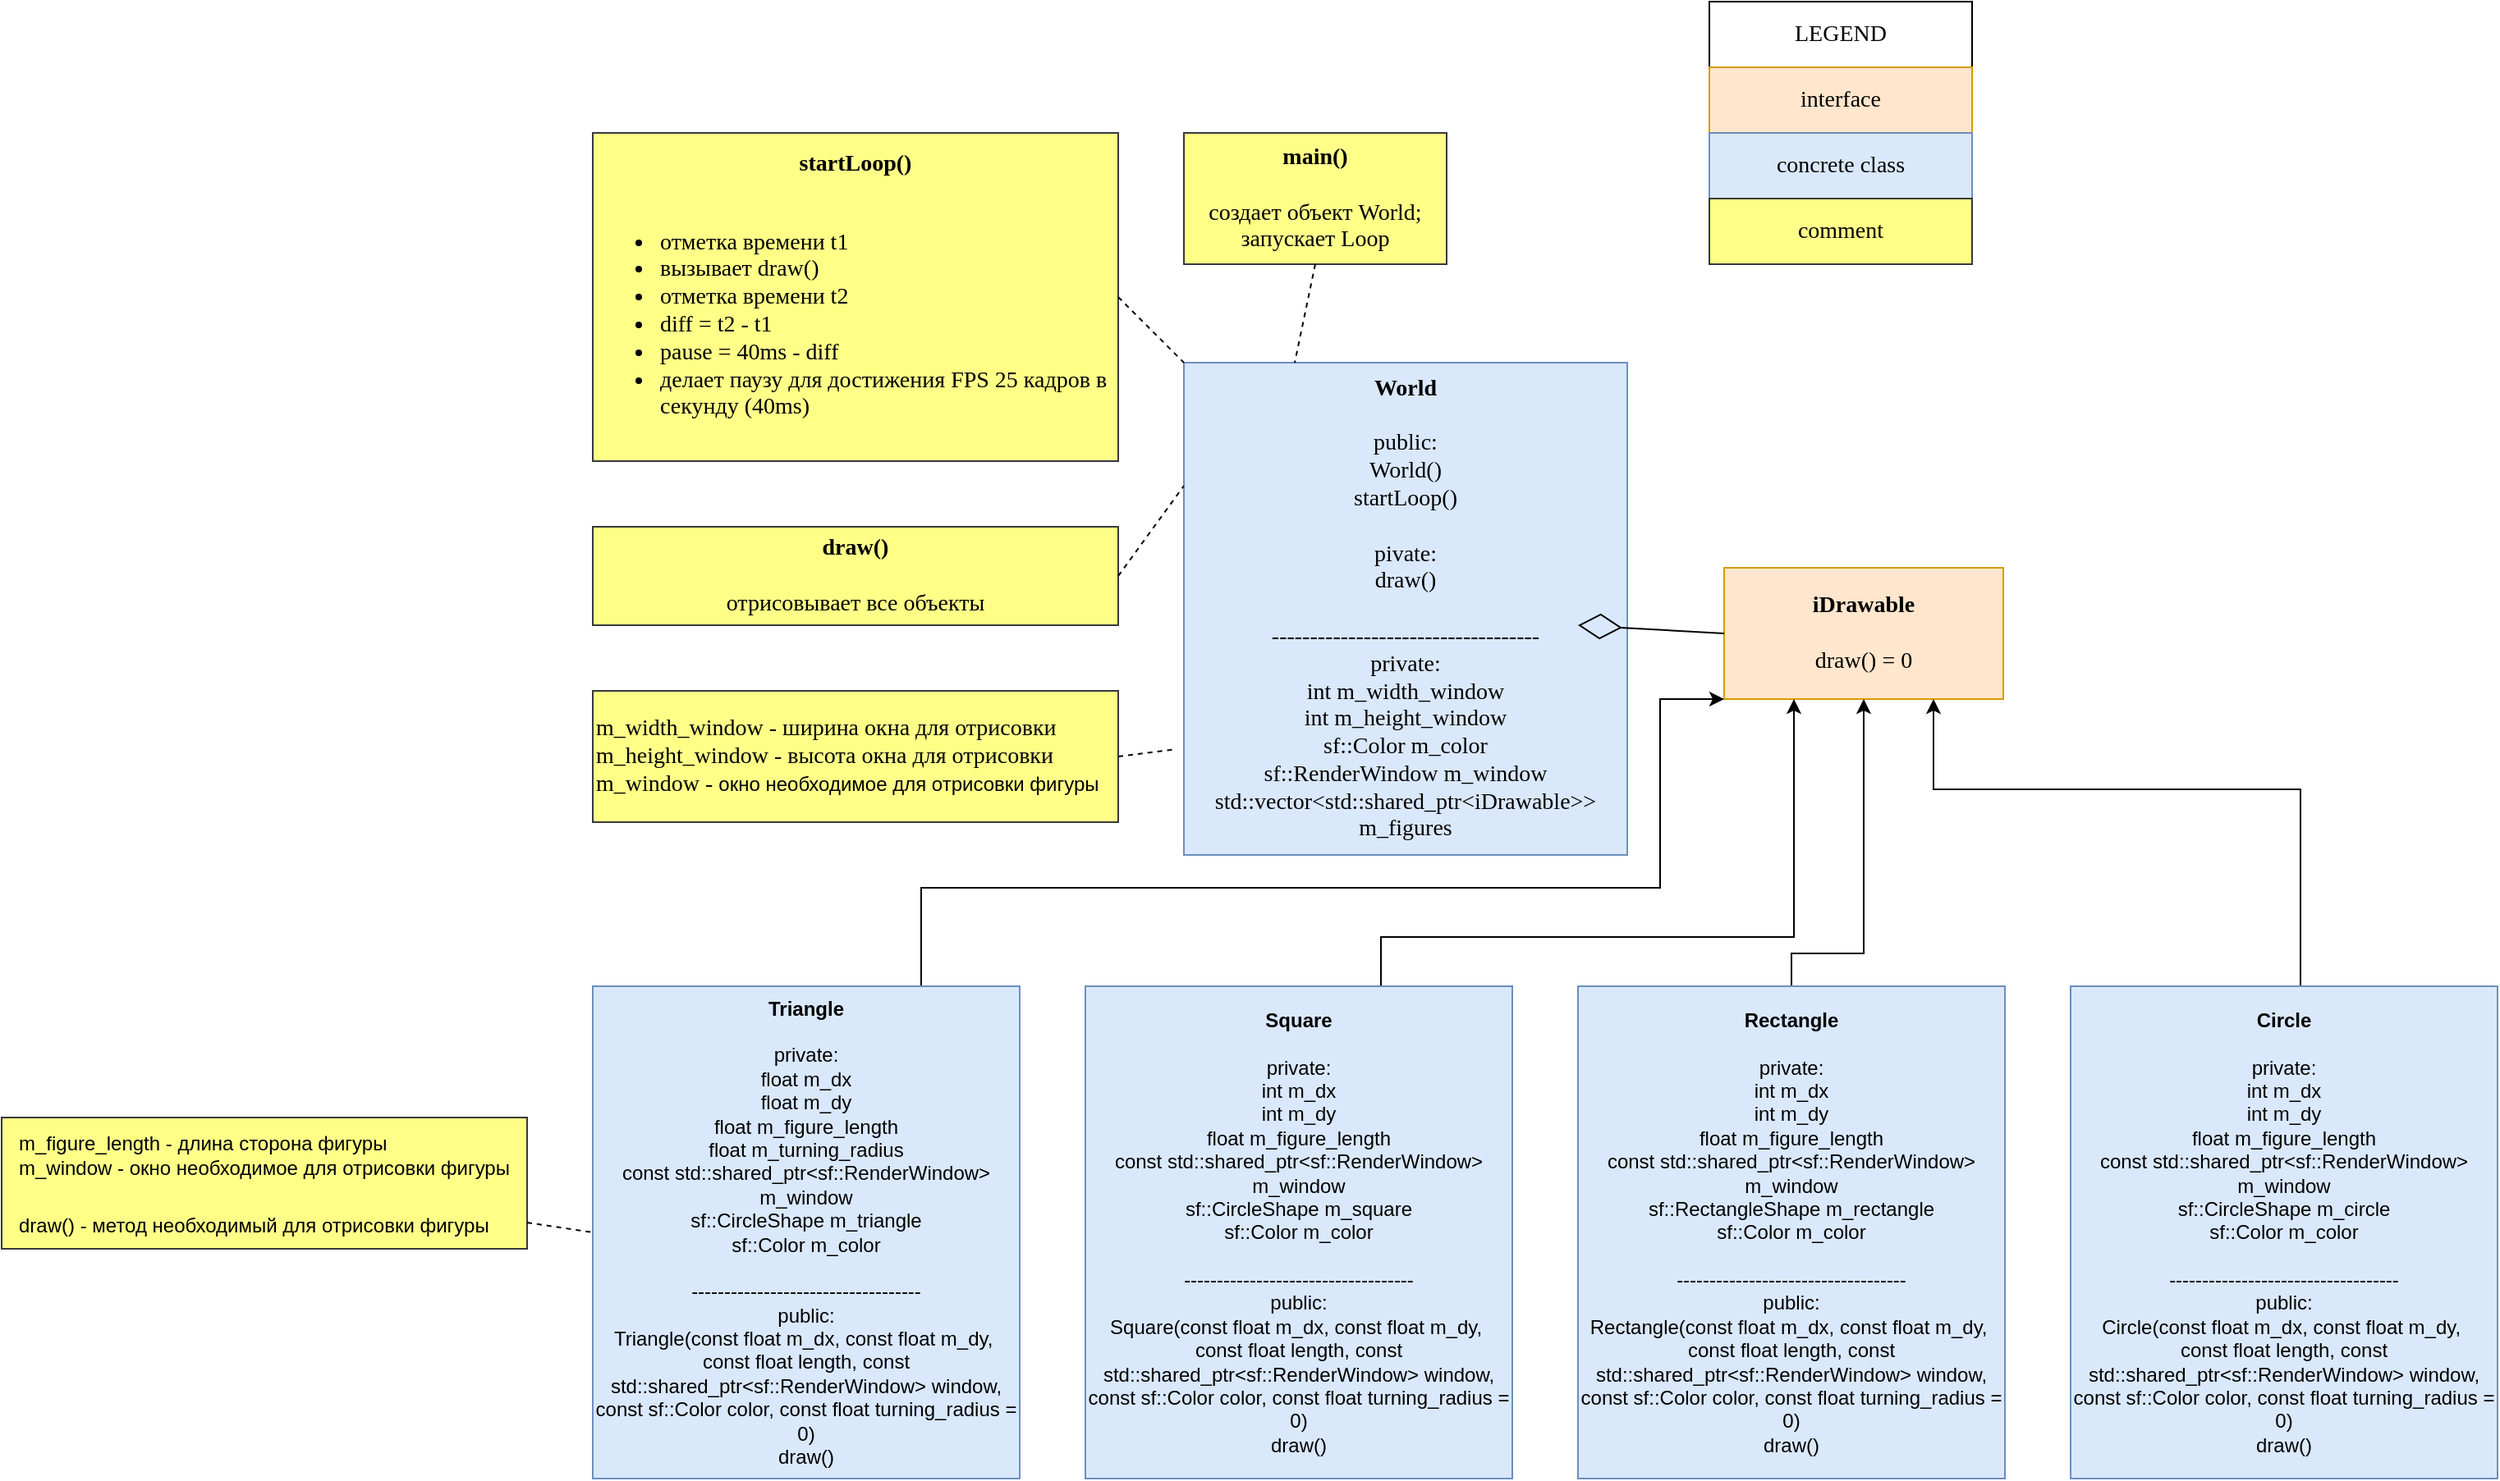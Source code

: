<mxfile version="20.5.3" type="device"><diagram id="C5RBs43oDa-KdzZeNtuy" name="Page-1"><mxGraphModel dx="2557" dy="973" grid="1" gridSize="10" guides="1" tooltips="1" connect="1" arrows="1" fold="1" page="1" pageScale="1" pageWidth="827" pageHeight="1169" math="0" shadow="0"><root><mxCell id="WIyWlLk6GJQsqaUBKTNV-0"/><mxCell id="WIyWlLk6GJQsqaUBKTNV-1" parent="WIyWlLk6GJQsqaUBKTNV-0"/><mxCell id="G0LiLgfOmhkkvJu92zh--0" value="&lt;font face=&quot;Times New Roman&quot; style=&quot;font-size: 14px;&quot;&gt;&lt;b&gt;iDrawable&lt;/b&gt;&lt;br&gt;&lt;br&gt;draw() = 0&lt;/font&gt;" style="rounded=0;whiteSpace=wrap;html=1;fillColor=#ffe6cc;strokeColor=#d79b00;" parent="WIyWlLk6GJQsqaUBKTNV-1" vertex="1"><mxGeometry x="329" y="545" width="170" height="80" as="geometry"/></mxCell><mxCell id="G0LiLgfOmhkkvJu92zh--2" value="&lt;b&gt;World&lt;/b&gt;&lt;br&gt;&lt;br&gt;public:&lt;br&gt;World()&lt;br&gt;startLoop()&lt;br&gt;&lt;br&gt;pivate:&lt;br&gt;draw()&lt;br&gt;&lt;br&gt;-----------------------------------&lt;br&gt;private:&lt;br&gt;int m_width_window&lt;br&gt;int m_height_window&lt;br&gt;&lt;span style=&quot;font-size: 14px;&quot;&gt;sf::Color m_color&lt;/span&gt;&lt;br&gt;&lt;span style=&quot;font-size: 14px;&quot;&gt;sf::RenderWindow m_window&lt;/span&gt;&lt;br&gt;&lt;span style=&quot;font-size: 14px;&quot;&gt;std::vector&amp;lt;std::shared_ptr&amp;lt;iDrawable&amp;gt;&amp;gt; m_figures&lt;/span&gt;" style="rounded=0;whiteSpace=wrap;html=1;fontFamily=Times New Roman;fontSize=14;fillColor=#dae8fc;strokeColor=#6c8ebf;" parent="WIyWlLk6GJQsqaUBKTNV-1" vertex="1"><mxGeometry y="420" width="270" height="300" as="geometry"/></mxCell><mxCell id="G0LiLgfOmhkkvJu92zh--5" value="" style="endArrow=diamondThin;endFill=0;endSize=24;html=1;rounded=0;fontFamily=Times New Roman;fontSize=14;exitX=0;exitY=0.5;exitDx=0;exitDy=0;" parent="WIyWlLk6GJQsqaUBKTNV-1" source="G0LiLgfOmhkkvJu92zh--0" edge="1"><mxGeometry width="160" relative="1" as="geometry"><mxPoint x="290" y="520" as="sourcePoint"/><mxPoint x="240" y="580" as="targetPoint"/></mxGeometry></mxCell><mxCell id="G0LiLgfOmhkkvJu92zh--12" value="&lt;b&gt;startLoop()&lt;/b&gt;&lt;br&gt;&lt;br&gt;&lt;ul&gt;&lt;li style=&quot;text-align: left;&quot;&gt;отметка времени t1&lt;/li&gt;&lt;li style=&quot;text-align: left;&quot;&gt;вызывает draw()&lt;/li&gt;&lt;li style=&quot;text-align: left;&quot;&gt;отметка времени t2&lt;/li&gt;&lt;li style=&quot;text-align: left;&quot;&gt;diff = t2 - t1&lt;/li&gt;&lt;li style=&quot;text-align: left;&quot;&gt;pause = 40ms - diff&lt;/li&gt;&lt;li style=&quot;text-align: left;&quot;&gt;делает паузу для достижения FPS 25 кадров в секунду (40ms)&lt;/li&gt;&lt;/ul&gt;" style="rounded=0;whiteSpace=wrap;html=1;fontFamily=Times New Roman;fontSize=14;fillColor=#ffff88;strokeColor=#36393d;" parent="WIyWlLk6GJQsqaUBKTNV-1" vertex="1"><mxGeometry x="-360" y="280" width="320" height="200" as="geometry"/></mxCell><mxCell id="G0LiLgfOmhkkvJu92zh--13" value="" style="endArrow=none;dashed=1;html=1;rounded=0;fontFamily=Times New Roman;fontSize=14;exitX=1;exitY=0.5;exitDx=0;exitDy=0;entryX=0;entryY=0;entryDx=0;entryDy=0;" parent="WIyWlLk6GJQsqaUBKTNV-1" source="G0LiLgfOmhkkvJu92zh--12" target="G0LiLgfOmhkkvJu92zh--2" edge="1"><mxGeometry width="50" height="50" relative="1" as="geometry"><mxPoint x="290" y="630" as="sourcePoint"/><mxPoint x="340" y="580" as="targetPoint"/></mxGeometry></mxCell><mxCell id="G0LiLgfOmhkkvJu92zh--14" value="&lt;b&gt;draw()&lt;/b&gt;&lt;br&gt;&lt;br&gt;отрисовывает все объекты" style="rounded=0;whiteSpace=wrap;html=1;fontFamily=Times New Roman;fontSize=14;fillColor=#ffff88;strokeColor=#36393d;" parent="WIyWlLk6GJQsqaUBKTNV-1" vertex="1"><mxGeometry x="-360" y="520" width="320" height="60" as="geometry"/></mxCell><mxCell id="G0LiLgfOmhkkvJu92zh--15" value="" style="endArrow=none;dashed=1;html=1;rounded=0;fontFamily=Times New Roman;fontSize=14;exitX=1;exitY=0.5;exitDx=0;exitDy=0;entryX=0;entryY=0.25;entryDx=0;entryDy=0;" parent="WIyWlLk6GJQsqaUBKTNV-1" source="G0LiLgfOmhkkvJu92zh--14" target="G0LiLgfOmhkkvJu92zh--2" edge="1"><mxGeometry width="50" height="50" relative="1" as="geometry"><mxPoint x="290" y="510" as="sourcePoint"/><mxPoint x="340" y="460" as="targetPoint"/></mxGeometry></mxCell><mxCell id="G0LiLgfOmhkkvJu92zh--24" value="&lt;b&gt;main()&lt;/b&gt;&lt;br&gt;&lt;br&gt;создает объект World;&lt;br&gt;запускает Loop" style="rounded=0;whiteSpace=wrap;html=1;fontFamily=Times New Roman;fontSize=14;fillColor=#ffff88;strokeColor=#36393d;" parent="WIyWlLk6GJQsqaUBKTNV-1" vertex="1"><mxGeometry y="280" width="160" height="80" as="geometry"/></mxCell><mxCell id="G0LiLgfOmhkkvJu92zh--25" value="" style="endArrow=none;dashed=1;html=1;rounded=0;fontFamily=Times New Roman;fontSize=14;exitX=0.5;exitY=1;exitDx=0;exitDy=0;entryX=0.25;entryY=0;entryDx=0;entryDy=0;" parent="WIyWlLk6GJQsqaUBKTNV-1" source="G0LiLgfOmhkkvJu92zh--24" target="G0LiLgfOmhkkvJu92zh--2" edge="1"><mxGeometry width="50" height="50" relative="1" as="geometry"><mxPoint x="290" y="480" as="sourcePoint"/><mxPoint x="340" y="430" as="targetPoint"/></mxGeometry></mxCell><mxCell id="G0LiLgfOmhkkvJu92zh--26" value="LEGEND" style="rounded=0;whiteSpace=wrap;html=1;fontFamily=Times New Roman;fontSize=14;" parent="WIyWlLk6GJQsqaUBKTNV-1" vertex="1"><mxGeometry x="320" y="200" width="160" height="40" as="geometry"/></mxCell><mxCell id="G0LiLgfOmhkkvJu92zh--28" value="interface" style="rounded=0;whiteSpace=wrap;html=1;fontFamily=Times New Roman;fontSize=14;fillColor=#ffe6cc;strokeColor=#d79b00;" parent="WIyWlLk6GJQsqaUBKTNV-1" vertex="1"><mxGeometry x="320" y="240" width="160" height="40" as="geometry"/></mxCell><mxCell id="G0LiLgfOmhkkvJu92zh--29" value="concrete class" style="rounded=0;whiteSpace=wrap;html=1;fontFamily=Times New Roman;fontSize=14;fillColor=#dae8fc;strokeColor=#6c8ebf;" parent="WIyWlLk6GJQsqaUBKTNV-1" vertex="1"><mxGeometry x="320" y="280" width="160" height="40" as="geometry"/></mxCell><mxCell id="G0LiLgfOmhkkvJu92zh--30" value="comment" style="rounded=0;whiteSpace=wrap;html=1;fontFamily=Times New Roman;fontSize=14;fillColor=#ffff88;strokeColor=#36393d;" parent="WIyWlLk6GJQsqaUBKTNV-1" vertex="1"><mxGeometry x="320" y="320" width="160" height="40" as="geometry"/></mxCell><mxCell id="qfzz8SpwIRfFCkXiBLtR-11" style="edgeStyle=orthogonalEdgeStyle;rounded=0;orthogonalLoop=1;jettySize=auto;html=1;entryX=0;entryY=1;entryDx=0;entryDy=0;" edge="1" parent="WIyWlLk6GJQsqaUBKTNV-1" source="qfzz8SpwIRfFCkXiBLtR-0" target="G0LiLgfOmhkkvJu92zh--0"><mxGeometry relative="1" as="geometry"><Array as="points"><mxPoint x="-160" y="740"/><mxPoint x="290" y="740"/><mxPoint x="290" y="625"/></Array></mxGeometry></mxCell><mxCell id="qfzz8SpwIRfFCkXiBLtR-0" value="&lt;b&gt;Triangle&lt;/b&gt;&lt;br&gt;&lt;br&gt;private:&lt;br&gt;float m_dx&lt;br&gt;float m_dy&lt;br&gt;float m_figure_length&lt;br&gt;float m_turning_radius&lt;br&gt;const&amp;nbsp;std::shared_ptr&amp;lt;sf::RenderWindow&amp;gt; m_window&lt;br&gt;sf::CircleShape m_triangle&lt;br&gt;sf::Color m_color&lt;br&gt;&lt;br&gt;-----------------------------------&lt;br&gt;public:&lt;br&gt;Triangle(const float m_dx, const float m_dy,&amp;nbsp;&lt;br&gt;const float length, const std::shared_ptr&amp;lt;sf::RenderWindow&amp;gt; window, const sf::Color color, const float turning_radius = 0)&lt;br&gt;draw()" style="rounded=0;whiteSpace=wrap;html=1;fillColor=#dae8fc;strokeColor=#6c8ebf;" vertex="1" parent="WIyWlLk6GJQsqaUBKTNV-1"><mxGeometry x="-360" y="800" width="260" height="300" as="geometry"/></mxCell><mxCell id="qfzz8SpwIRfFCkXiBLtR-8" style="edgeStyle=orthogonalEdgeStyle;rounded=0;orthogonalLoop=1;jettySize=auto;html=1;entryX=0.25;entryY=1;entryDx=0;entryDy=0;" edge="1" parent="WIyWlLk6GJQsqaUBKTNV-1" source="qfzz8SpwIRfFCkXiBLtR-1" target="G0LiLgfOmhkkvJu92zh--0"><mxGeometry relative="1" as="geometry"><Array as="points"><mxPoint x="120" y="770"/><mxPoint x="372" y="770"/></Array></mxGeometry></mxCell><mxCell id="qfzz8SpwIRfFCkXiBLtR-1" value="&lt;b&gt;Square&lt;/b&gt;&lt;br&gt;&lt;br&gt;private:&lt;br&gt;int m_dx&lt;br&gt;int m_dy&lt;br&gt;float m_figure_length&lt;br&gt;const&amp;nbsp;std::shared_ptr&amp;lt;sf::RenderWindow&amp;gt; m_window&lt;br&gt;sf::CircleShape m_square&lt;br&gt;sf::Color m_color&lt;br&gt;&lt;br&gt;-----------------------------------&lt;br&gt;public:&lt;br&gt;Square(const float m_dx, const float m_dy,&amp;nbsp;&lt;br&gt;const float length, const std::shared_ptr&amp;lt;sf::RenderWindow&amp;gt; window, const sf::Color color, const float turning_radius = 0)&lt;br&gt;draw()" style="rounded=0;whiteSpace=wrap;html=1;fillColor=#dae8fc;strokeColor=#6c8ebf;" vertex="1" parent="WIyWlLk6GJQsqaUBKTNV-1"><mxGeometry x="-60" y="800" width="260" height="300" as="geometry"/></mxCell><mxCell id="qfzz8SpwIRfFCkXiBLtR-9" style="edgeStyle=orthogonalEdgeStyle;rounded=0;orthogonalLoop=1;jettySize=auto;html=1;entryX=0.5;entryY=1;entryDx=0;entryDy=0;" edge="1" parent="WIyWlLk6GJQsqaUBKTNV-1" source="qfzz8SpwIRfFCkXiBLtR-2" target="G0LiLgfOmhkkvJu92zh--0"><mxGeometry relative="1" as="geometry"><Array as="points"><mxPoint x="370" y="780"/><mxPoint x="414" y="780"/></Array></mxGeometry></mxCell><mxCell id="qfzz8SpwIRfFCkXiBLtR-2" value="&lt;b&gt;Rectangle&lt;/b&gt;&lt;br&gt;&lt;br&gt;private:&lt;br&gt;int m_dx&lt;br&gt;int m_dy&lt;br&gt;float m_figure_length&lt;br&gt;const&amp;nbsp;std::shared_ptr&amp;lt;sf::RenderWindow&amp;gt; m_window&lt;br&gt;sf::RectangleShape m_rectangle&lt;br&gt;sf::Color m_color&lt;br&gt;&lt;br&gt;-----------------------------------&lt;br&gt;public:&lt;br&gt;Rectangle(const float m_dx, const float m_dy,&amp;nbsp;&lt;br&gt;const float length, const std::shared_ptr&amp;lt;sf::RenderWindow&amp;gt; window, const sf::Color color, const float turning_radius = 0)&lt;br&gt;draw()" style="rounded=0;whiteSpace=wrap;html=1;fillColor=#dae8fc;strokeColor=#6c8ebf;" vertex="1" parent="WIyWlLk6GJQsqaUBKTNV-1"><mxGeometry x="240" y="800" width="260" height="300" as="geometry"/></mxCell><mxCell id="qfzz8SpwIRfFCkXiBLtR-10" style="edgeStyle=orthogonalEdgeStyle;rounded=0;orthogonalLoop=1;jettySize=auto;html=1;entryX=0.75;entryY=1;entryDx=0;entryDy=0;" edge="1" parent="WIyWlLk6GJQsqaUBKTNV-1" source="qfzz8SpwIRfFCkXiBLtR-3" target="G0LiLgfOmhkkvJu92zh--0"><mxGeometry relative="1" as="geometry"><Array as="points"><mxPoint x="680" y="680"/><mxPoint x="457" y="680"/></Array></mxGeometry></mxCell><mxCell id="qfzz8SpwIRfFCkXiBLtR-3" value="&lt;b&gt;Circle&lt;/b&gt;&lt;br&gt;&lt;br&gt;private:&lt;br&gt;int m_dx&lt;br&gt;int m_dy&lt;br&gt;float m_figure_length&lt;br&gt;const std::shared_ptr&amp;lt;sf::RenderWindow&amp;gt; m_window&lt;br&gt;sf::CircleShape m_circle&lt;br&gt;sf::Color m_color&lt;br&gt;&lt;br&gt;-----------------------------------&lt;br&gt;public:&lt;br&gt;Circle(const float m_dx, const float m_dy,&amp;nbsp;&lt;br&gt;const float length, const std::shared_ptr&amp;lt;sf::RenderWindow&amp;gt; window, const sf::Color color, const float turning_radius = 0)&lt;br&gt;draw()" style="rounded=0;whiteSpace=wrap;html=1;fillColor=#dae8fc;strokeColor=#6c8ebf;" vertex="1" parent="WIyWlLk6GJQsqaUBKTNV-1"><mxGeometry x="540" y="800" width="260" height="300" as="geometry"/></mxCell><mxCell id="qfzz8SpwIRfFCkXiBLtR-18" value="&lt;div style=&quot;text-align: left;&quot;&gt;&lt;span style=&quot;font-family: Helvetica; font-size: 12px; background-color: initial;&quot;&gt;m_figure_length - длина сторона фигуры&lt;/span&gt;&lt;/div&gt;&lt;span style=&quot;font-family: Helvetica; font-size: 12px;&quot;&gt;&lt;div style=&quot;text-align: left;&quot;&gt;&lt;span style=&quot;background-color: initial;&quot;&gt;m_window - окно необходимое для отрисовки фигуры&lt;/span&gt;&lt;/div&gt;&lt;/span&gt;&lt;div style=&quot;text-align: left;&quot;&gt;&lt;font face=&quot;Helvetica&quot;&gt;&lt;span style=&quot;font-size: 12px;&quot;&gt;&lt;br&gt;&lt;/span&gt;&lt;/font&gt;&lt;/div&gt;&lt;font face=&quot;Helvetica&quot;&gt;&lt;div style=&quot;text-align: left;&quot;&gt;&lt;span style=&quot;font-size: 12px; background-color: initial;&quot;&gt;draw() - метод необходимый для отрисовки фигуры&lt;/span&gt;&lt;/div&gt;&lt;/font&gt;" style="rounded=0;whiteSpace=wrap;html=1;fontFamily=Times New Roman;fontSize=14;fillColor=#ffff88;strokeColor=#36393d;" vertex="1" parent="WIyWlLk6GJQsqaUBKTNV-1"><mxGeometry x="-720" y="880" width="320" height="80" as="geometry"/></mxCell><mxCell id="qfzz8SpwIRfFCkXiBLtR-19" value="" style="endArrow=none;dashed=1;html=1;rounded=0;entryX=0;entryY=0.5;entryDx=0;entryDy=0;" edge="1" parent="WIyWlLk6GJQsqaUBKTNV-1" source="qfzz8SpwIRfFCkXiBLtR-18" target="qfzz8SpwIRfFCkXiBLtR-0"><mxGeometry width="50" height="50" relative="1" as="geometry"><mxPoint x="320" y="940" as="sourcePoint"/><mxPoint x="370" y="890" as="targetPoint"/></mxGeometry></mxCell><mxCell id="qfzz8SpwIRfFCkXiBLtR-20" value="m_width_window - ширина окна для отрисовки&lt;br&gt;m_height_window - высота окна для отрисовки&lt;br&gt;&lt;div style=&quot;&quot;&gt;&lt;span style=&quot;background-color: initial;&quot;&gt;m_window -&amp;nbsp;&lt;/span&gt;&lt;span style=&quot;background-color: initial; font-family: Helvetica; font-size: 12px;&quot;&gt;окно необходимое для отрисовки фигуры&lt;/span&gt;&lt;/div&gt;" style="rounded=0;whiteSpace=wrap;html=1;fontFamily=Times New Roman;fontSize=14;fillColor=#ffff88;strokeColor=#36393d;align=left;" vertex="1" parent="WIyWlLk6GJQsqaUBKTNV-1"><mxGeometry x="-360" y="620" width="320" height="80" as="geometry"/></mxCell><mxCell id="qfzz8SpwIRfFCkXiBLtR-21" value="" style="endArrow=none;dashed=1;html=1;rounded=0;fontFamily=Times New Roman;fontSize=14;exitX=1;exitY=0.5;exitDx=0;exitDy=0;entryX=-0.023;entryY=0.786;entryDx=0;entryDy=0;entryPerimeter=0;" edge="1" parent="WIyWlLk6GJQsqaUBKTNV-1" source="qfzz8SpwIRfFCkXiBLtR-20" target="G0LiLgfOmhkkvJu92zh--2"><mxGeometry width="50" height="50" relative="1" as="geometry"><mxPoint x="-30" y="560" as="sourcePoint"/><mxPoint x="40" y="520" as="targetPoint"/></mxGeometry></mxCell></root></mxGraphModel></diagram></mxfile>